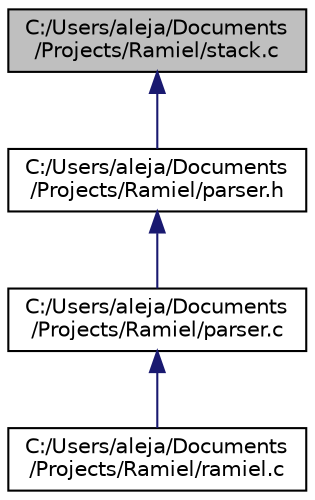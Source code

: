 digraph "C:/Users/aleja/Documents/Projects/Ramiel/stack.c"
{
  edge [fontname="Helvetica",fontsize="10",labelfontname="Helvetica",labelfontsize="10"];
  node [fontname="Helvetica",fontsize="10",shape=record];
  Node2 [label="C:/Users/aleja/Documents\l/Projects/Ramiel/stack.c",height=0.2,width=0.4,color="black", fillcolor="grey75", style="filled", fontcolor="black"];
  Node2 -> Node3 [dir="back",color="midnightblue",fontsize="10",style="solid"];
  Node3 [label="C:/Users/aleja/Documents\l/Projects/Ramiel/parser.h",height=0.2,width=0.4,color="black", fillcolor="white", style="filled",URL="$parser_8h.html"];
  Node3 -> Node4 [dir="back",color="midnightblue",fontsize="10",style="solid"];
  Node4 [label="C:/Users/aleja/Documents\l/Projects/Ramiel/parser.c",height=0.2,width=0.4,color="black", fillcolor="white", style="filled",URL="$parser_8c.html"];
  Node4 -> Node5 [dir="back",color="midnightblue",fontsize="10",style="solid"];
  Node5 [label="C:/Users/aleja/Documents\l/Projects/Ramiel/ramiel.c",height=0.2,width=0.4,color="black", fillcolor="white", style="filled",URL="$ramiel_8c.html"];
}
